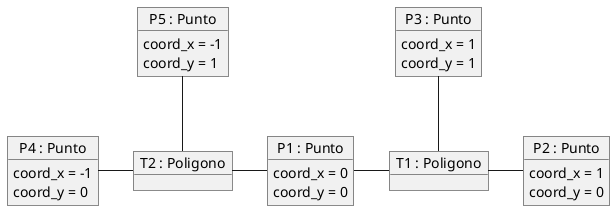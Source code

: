 //Suponga dos triángulos con un lado común. Hacer un diagrama de objetos donde: “un
punto pertenece a uno o más polígonos”

@startuml EJERCICIO_C_02

object "T1 : Poligono" as T1
object "T2 : Poligono" as T2

object "P1 : Punto" as P1 {
    coord_x = 0
    coord_y = 0
}

object "P2 : Punto" as P2 {
    coord_x = 1
    coord_y = 0
}

object "P3 : Punto" as P3 {
    coord_x = 1
    coord_y = 1
}

object "P4 : Punto" as P4 {
    coord_x = -1
    coord_y = 0
}

object "P5 : Punto" as P5 {
    coord_x = -1
    coord_y = 1
}

'T1

T1 -l- P1
T1 -r- P2
T1 -u- P3

'T2

T2 -r- P1
T2 -l- P4
T2 -u- P5

@enduml